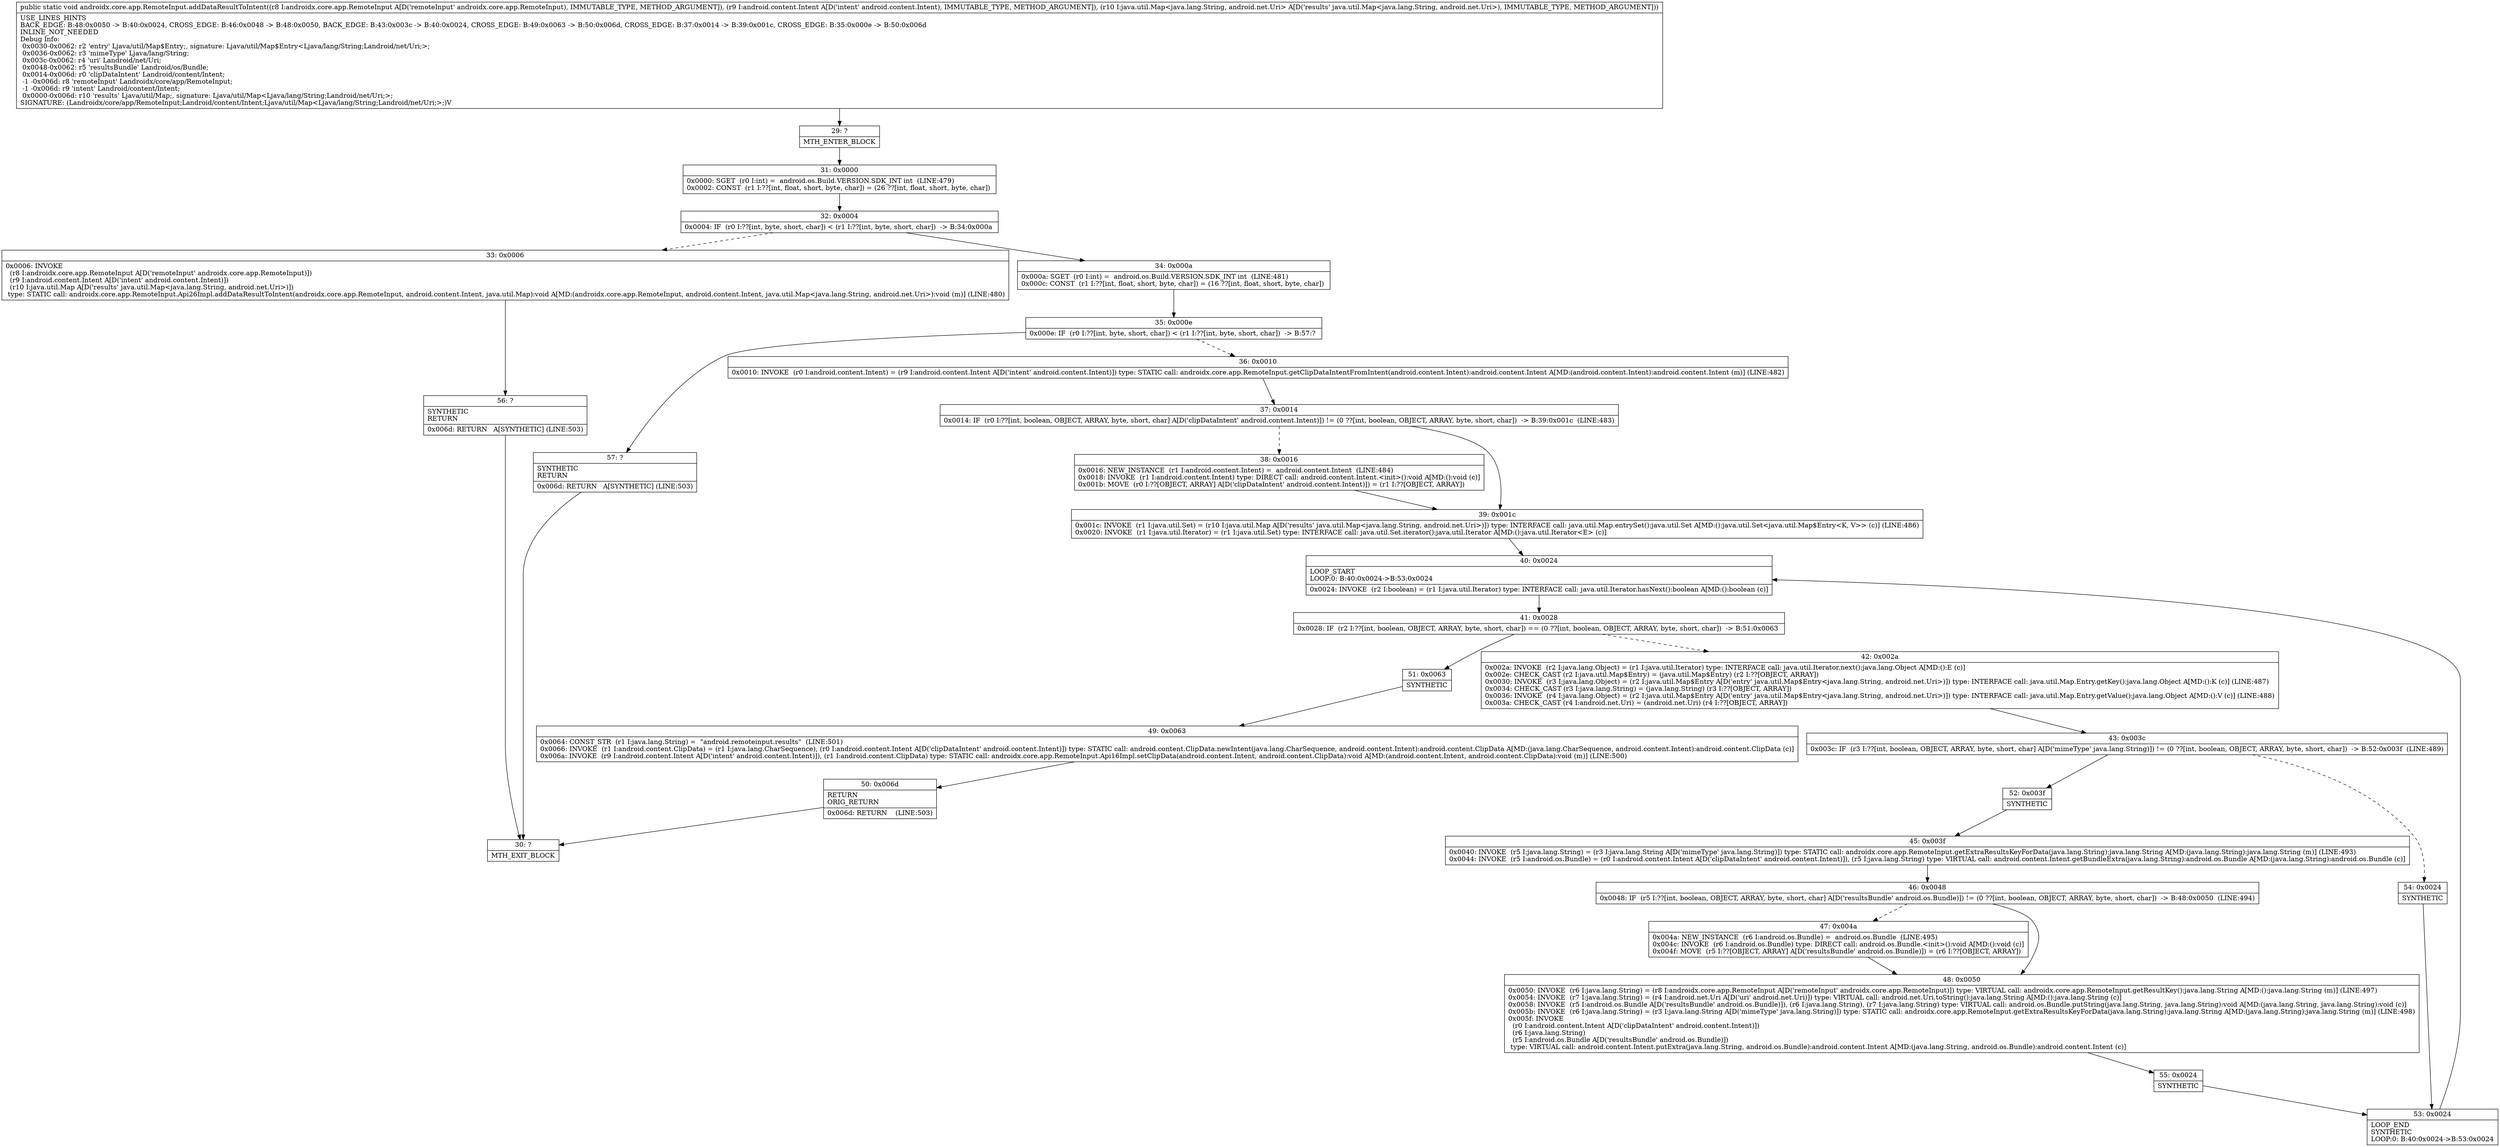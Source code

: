 digraph "CFG forandroidx.core.app.RemoteInput.addDataResultToIntent(Landroidx\/core\/app\/RemoteInput;Landroid\/content\/Intent;Ljava\/util\/Map;)V" {
Node_29 [shape=record,label="{29\:\ ?|MTH_ENTER_BLOCK\l}"];
Node_31 [shape=record,label="{31\:\ 0x0000|0x0000: SGET  (r0 I:int) =  android.os.Build.VERSION.SDK_INT int  (LINE:479)\l0x0002: CONST  (r1 I:??[int, float, short, byte, char]) = (26 ??[int, float, short, byte, char]) \l}"];
Node_32 [shape=record,label="{32\:\ 0x0004|0x0004: IF  (r0 I:??[int, byte, short, char]) \< (r1 I:??[int, byte, short, char])  \-\> B:34:0x000a \l}"];
Node_33 [shape=record,label="{33\:\ 0x0006|0x0006: INVOKE  \l  (r8 I:androidx.core.app.RemoteInput A[D('remoteInput' androidx.core.app.RemoteInput)])\l  (r9 I:android.content.Intent A[D('intent' android.content.Intent)])\l  (r10 I:java.util.Map A[D('results' java.util.Map\<java.lang.String, android.net.Uri\>)])\l type: STATIC call: androidx.core.app.RemoteInput.Api26Impl.addDataResultToIntent(androidx.core.app.RemoteInput, android.content.Intent, java.util.Map):void A[MD:(androidx.core.app.RemoteInput, android.content.Intent, java.util.Map\<java.lang.String, android.net.Uri\>):void (m)] (LINE:480)\l}"];
Node_56 [shape=record,label="{56\:\ ?|SYNTHETIC\lRETURN\l|0x006d: RETURN   A[SYNTHETIC] (LINE:503)\l}"];
Node_30 [shape=record,label="{30\:\ ?|MTH_EXIT_BLOCK\l}"];
Node_34 [shape=record,label="{34\:\ 0x000a|0x000a: SGET  (r0 I:int) =  android.os.Build.VERSION.SDK_INT int  (LINE:481)\l0x000c: CONST  (r1 I:??[int, float, short, byte, char]) = (16 ??[int, float, short, byte, char]) \l}"];
Node_35 [shape=record,label="{35\:\ 0x000e|0x000e: IF  (r0 I:??[int, byte, short, char]) \< (r1 I:??[int, byte, short, char])  \-\> B:57:? \l}"];
Node_36 [shape=record,label="{36\:\ 0x0010|0x0010: INVOKE  (r0 I:android.content.Intent) = (r9 I:android.content.Intent A[D('intent' android.content.Intent)]) type: STATIC call: androidx.core.app.RemoteInput.getClipDataIntentFromIntent(android.content.Intent):android.content.Intent A[MD:(android.content.Intent):android.content.Intent (m)] (LINE:482)\l}"];
Node_37 [shape=record,label="{37\:\ 0x0014|0x0014: IF  (r0 I:??[int, boolean, OBJECT, ARRAY, byte, short, char] A[D('clipDataIntent' android.content.Intent)]) != (0 ??[int, boolean, OBJECT, ARRAY, byte, short, char])  \-\> B:39:0x001c  (LINE:483)\l}"];
Node_38 [shape=record,label="{38\:\ 0x0016|0x0016: NEW_INSTANCE  (r1 I:android.content.Intent) =  android.content.Intent  (LINE:484)\l0x0018: INVOKE  (r1 I:android.content.Intent) type: DIRECT call: android.content.Intent.\<init\>():void A[MD:():void (c)]\l0x001b: MOVE  (r0 I:??[OBJECT, ARRAY] A[D('clipDataIntent' android.content.Intent)]) = (r1 I:??[OBJECT, ARRAY]) \l}"];
Node_39 [shape=record,label="{39\:\ 0x001c|0x001c: INVOKE  (r1 I:java.util.Set) = (r10 I:java.util.Map A[D('results' java.util.Map\<java.lang.String, android.net.Uri\>)]) type: INTERFACE call: java.util.Map.entrySet():java.util.Set A[MD:():java.util.Set\<java.util.Map$Entry\<K, V\>\> (c)] (LINE:486)\l0x0020: INVOKE  (r1 I:java.util.Iterator) = (r1 I:java.util.Set) type: INTERFACE call: java.util.Set.iterator():java.util.Iterator A[MD:():java.util.Iterator\<E\> (c)]\l}"];
Node_40 [shape=record,label="{40\:\ 0x0024|LOOP_START\lLOOP:0: B:40:0x0024\-\>B:53:0x0024\l|0x0024: INVOKE  (r2 I:boolean) = (r1 I:java.util.Iterator) type: INTERFACE call: java.util.Iterator.hasNext():boolean A[MD:():boolean (c)]\l}"];
Node_41 [shape=record,label="{41\:\ 0x0028|0x0028: IF  (r2 I:??[int, boolean, OBJECT, ARRAY, byte, short, char]) == (0 ??[int, boolean, OBJECT, ARRAY, byte, short, char])  \-\> B:51:0x0063 \l}"];
Node_42 [shape=record,label="{42\:\ 0x002a|0x002a: INVOKE  (r2 I:java.lang.Object) = (r1 I:java.util.Iterator) type: INTERFACE call: java.util.Iterator.next():java.lang.Object A[MD:():E (c)]\l0x002e: CHECK_CAST (r2 I:java.util.Map$Entry) = (java.util.Map$Entry) (r2 I:??[OBJECT, ARRAY]) \l0x0030: INVOKE  (r3 I:java.lang.Object) = (r2 I:java.util.Map$Entry A[D('entry' java.util.Map$Entry\<java.lang.String, android.net.Uri\>)]) type: INTERFACE call: java.util.Map.Entry.getKey():java.lang.Object A[MD:():K (c)] (LINE:487)\l0x0034: CHECK_CAST (r3 I:java.lang.String) = (java.lang.String) (r3 I:??[OBJECT, ARRAY]) \l0x0036: INVOKE  (r4 I:java.lang.Object) = (r2 I:java.util.Map$Entry A[D('entry' java.util.Map$Entry\<java.lang.String, android.net.Uri\>)]) type: INTERFACE call: java.util.Map.Entry.getValue():java.lang.Object A[MD:():V (c)] (LINE:488)\l0x003a: CHECK_CAST (r4 I:android.net.Uri) = (android.net.Uri) (r4 I:??[OBJECT, ARRAY]) \l}"];
Node_43 [shape=record,label="{43\:\ 0x003c|0x003c: IF  (r3 I:??[int, boolean, OBJECT, ARRAY, byte, short, char] A[D('mimeType' java.lang.String)]) != (0 ??[int, boolean, OBJECT, ARRAY, byte, short, char])  \-\> B:52:0x003f  (LINE:489)\l}"];
Node_52 [shape=record,label="{52\:\ 0x003f|SYNTHETIC\l}"];
Node_45 [shape=record,label="{45\:\ 0x003f|0x0040: INVOKE  (r5 I:java.lang.String) = (r3 I:java.lang.String A[D('mimeType' java.lang.String)]) type: STATIC call: androidx.core.app.RemoteInput.getExtraResultsKeyForData(java.lang.String):java.lang.String A[MD:(java.lang.String):java.lang.String (m)] (LINE:493)\l0x0044: INVOKE  (r5 I:android.os.Bundle) = (r0 I:android.content.Intent A[D('clipDataIntent' android.content.Intent)]), (r5 I:java.lang.String) type: VIRTUAL call: android.content.Intent.getBundleExtra(java.lang.String):android.os.Bundle A[MD:(java.lang.String):android.os.Bundle (c)]\l}"];
Node_46 [shape=record,label="{46\:\ 0x0048|0x0048: IF  (r5 I:??[int, boolean, OBJECT, ARRAY, byte, short, char] A[D('resultsBundle' android.os.Bundle)]) != (0 ??[int, boolean, OBJECT, ARRAY, byte, short, char])  \-\> B:48:0x0050  (LINE:494)\l}"];
Node_47 [shape=record,label="{47\:\ 0x004a|0x004a: NEW_INSTANCE  (r6 I:android.os.Bundle) =  android.os.Bundle  (LINE:495)\l0x004c: INVOKE  (r6 I:android.os.Bundle) type: DIRECT call: android.os.Bundle.\<init\>():void A[MD:():void (c)]\l0x004f: MOVE  (r5 I:??[OBJECT, ARRAY] A[D('resultsBundle' android.os.Bundle)]) = (r6 I:??[OBJECT, ARRAY]) \l}"];
Node_48 [shape=record,label="{48\:\ 0x0050|0x0050: INVOKE  (r6 I:java.lang.String) = (r8 I:androidx.core.app.RemoteInput A[D('remoteInput' androidx.core.app.RemoteInput)]) type: VIRTUAL call: androidx.core.app.RemoteInput.getResultKey():java.lang.String A[MD:():java.lang.String (m)] (LINE:497)\l0x0054: INVOKE  (r7 I:java.lang.String) = (r4 I:android.net.Uri A[D('uri' android.net.Uri)]) type: VIRTUAL call: android.net.Uri.toString():java.lang.String A[MD:():java.lang.String (c)]\l0x0058: INVOKE  (r5 I:android.os.Bundle A[D('resultsBundle' android.os.Bundle)]), (r6 I:java.lang.String), (r7 I:java.lang.String) type: VIRTUAL call: android.os.Bundle.putString(java.lang.String, java.lang.String):void A[MD:(java.lang.String, java.lang.String):void (c)]\l0x005b: INVOKE  (r6 I:java.lang.String) = (r3 I:java.lang.String A[D('mimeType' java.lang.String)]) type: STATIC call: androidx.core.app.RemoteInput.getExtraResultsKeyForData(java.lang.String):java.lang.String A[MD:(java.lang.String):java.lang.String (m)] (LINE:498)\l0x005f: INVOKE  \l  (r0 I:android.content.Intent A[D('clipDataIntent' android.content.Intent)])\l  (r6 I:java.lang.String)\l  (r5 I:android.os.Bundle A[D('resultsBundle' android.os.Bundle)])\l type: VIRTUAL call: android.content.Intent.putExtra(java.lang.String, android.os.Bundle):android.content.Intent A[MD:(java.lang.String, android.os.Bundle):android.content.Intent (c)]\l}"];
Node_55 [shape=record,label="{55\:\ 0x0024|SYNTHETIC\l}"];
Node_53 [shape=record,label="{53\:\ 0x0024|LOOP_END\lSYNTHETIC\lLOOP:0: B:40:0x0024\-\>B:53:0x0024\l}"];
Node_54 [shape=record,label="{54\:\ 0x0024|SYNTHETIC\l}"];
Node_51 [shape=record,label="{51\:\ 0x0063|SYNTHETIC\l}"];
Node_49 [shape=record,label="{49\:\ 0x0063|0x0064: CONST_STR  (r1 I:java.lang.String) =  \"android.remoteinput.results\"  (LINE:501)\l0x0066: INVOKE  (r1 I:android.content.ClipData) = (r1 I:java.lang.CharSequence), (r0 I:android.content.Intent A[D('clipDataIntent' android.content.Intent)]) type: STATIC call: android.content.ClipData.newIntent(java.lang.CharSequence, android.content.Intent):android.content.ClipData A[MD:(java.lang.CharSequence, android.content.Intent):android.content.ClipData (c)]\l0x006a: INVOKE  (r9 I:android.content.Intent A[D('intent' android.content.Intent)]), (r1 I:android.content.ClipData) type: STATIC call: androidx.core.app.RemoteInput.Api16Impl.setClipData(android.content.Intent, android.content.ClipData):void A[MD:(android.content.Intent, android.content.ClipData):void (m)] (LINE:500)\l}"];
Node_50 [shape=record,label="{50\:\ 0x006d|RETURN\lORIG_RETURN\l|0x006d: RETURN    (LINE:503)\l}"];
Node_57 [shape=record,label="{57\:\ ?|SYNTHETIC\lRETURN\l|0x006d: RETURN   A[SYNTHETIC] (LINE:503)\l}"];
MethodNode[shape=record,label="{public static void androidx.core.app.RemoteInput.addDataResultToIntent((r8 I:androidx.core.app.RemoteInput A[D('remoteInput' androidx.core.app.RemoteInput), IMMUTABLE_TYPE, METHOD_ARGUMENT]), (r9 I:android.content.Intent A[D('intent' android.content.Intent), IMMUTABLE_TYPE, METHOD_ARGUMENT]), (r10 I:java.util.Map\<java.lang.String, android.net.Uri\> A[D('results' java.util.Map\<java.lang.String, android.net.Uri\>), IMMUTABLE_TYPE, METHOD_ARGUMENT]))  | USE_LINES_HINTS\lBACK_EDGE: B:48:0x0050 \-\> B:40:0x0024, CROSS_EDGE: B:46:0x0048 \-\> B:48:0x0050, BACK_EDGE: B:43:0x003c \-\> B:40:0x0024, CROSS_EDGE: B:49:0x0063 \-\> B:50:0x006d, CROSS_EDGE: B:37:0x0014 \-\> B:39:0x001c, CROSS_EDGE: B:35:0x000e \-\> B:50:0x006d\lINLINE_NOT_NEEDED\lDebug Info:\l  0x0030\-0x0062: r2 'entry' Ljava\/util\/Map$Entry;, signature: Ljava\/util\/Map$Entry\<Ljava\/lang\/String;Landroid\/net\/Uri;\>;\l  0x0036\-0x0062: r3 'mimeType' Ljava\/lang\/String;\l  0x003c\-0x0062: r4 'uri' Landroid\/net\/Uri;\l  0x0048\-0x0062: r5 'resultsBundle' Landroid\/os\/Bundle;\l  0x0014\-0x006d: r0 'clipDataIntent' Landroid\/content\/Intent;\l  \-1 \-0x006d: r8 'remoteInput' Landroidx\/core\/app\/RemoteInput;\l  \-1 \-0x006d: r9 'intent' Landroid\/content\/Intent;\l  0x0000\-0x006d: r10 'results' Ljava\/util\/Map;, signature: Ljava\/util\/Map\<Ljava\/lang\/String;Landroid\/net\/Uri;\>;\lSIGNATURE: (Landroidx\/core\/app\/RemoteInput;Landroid\/content\/Intent;Ljava\/util\/Map\<Ljava\/lang\/String;Landroid\/net\/Uri;\>;)V\l}"];
MethodNode -> Node_29;Node_29 -> Node_31;
Node_31 -> Node_32;
Node_32 -> Node_33[style=dashed];
Node_32 -> Node_34;
Node_33 -> Node_56;
Node_56 -> Node_30;
Node_34 -> Node_35;
Node_35 -> Node_36[style=dashed];
Node_35 -> Node_57;
Node_36 -> Node_37;
Node_37 -> Node_38[style=dashed];
Node_37 -> Node_39;
Node_38 -> Node_39;
Node_39 -> Node_40;
Node_40 -> Node_41;
Node_41 -> Node_42[style=dashed];
Node_41 -> Node_51;
Node_42 -> Node_43;
Node_43 -> Node_52;
Node_43 -> Node_54[style=dashed];
Node_52 -> Node_45;
Node_45 -> Node_46;
Node_46 -> Node_47[style=dashed];
Node_46 -> Node_48;
Node_47 -> Node_48;
Node_48 -> Node_55;
Node_55 -> Node_53;
Node_53 -> Node_40;
Node_54 -> Node_53;
Node_51 -> Node_49;
Node_49 -> Node_50;
Node_50 -> Node_30;
Node_57 -> Node_30;
}

